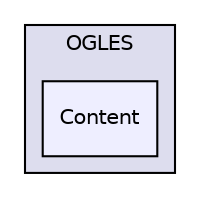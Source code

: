 digraph "PVR/SDK_3.4/Examples/Beginner/07_IntroducingPOD/OGLES/Content" {
  compound=true
  node [ fontsize="10", fontname="Helvetica"];
  edge [ labelfontsize="10", labelfontname="Helvetica"];
  subgraph clusterdir_685125a4ae392b674c7fae522415bb04 {
    graph [ bgcolor="#ddddee", pencolor="black", label="OGLES" fontname="Helvetica", fontsize="10", URL="dir_685125a4ae392b674c7fae522415bb04.html"]
  dir_03ba6bf29ece1a59a1d06552ee7103f3 [shape=box, label="Content", style="filled", fillcolor="#eeeeff", pencolor="black", URL="dir_03ba6bf29ece1a59a1d06552ee7103f3.html"];
  }
}
